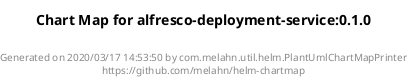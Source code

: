 @startuml
skinparam linetype ortho
skinparam backgroundColor white
skinparam usecaseBorderColor black
skinparam usecaseArrowColor LightSlateGray
skinparam artifactBorderColor black
skinparam artifactArrowColor LightSlateGray

title Chart Map for alfresco-deployment-service:0.1.0

'There are 0 referenced Helm Charts

'There are 0 referenced Docker Images

'Chart Dependencies

center footer Generated on 2020/03/17 14:53:50 by com.melahn.util.helm.PlantUmlChartMapPrinter\nhttps://github.com/melahn/helm-chartmap
@enduml
